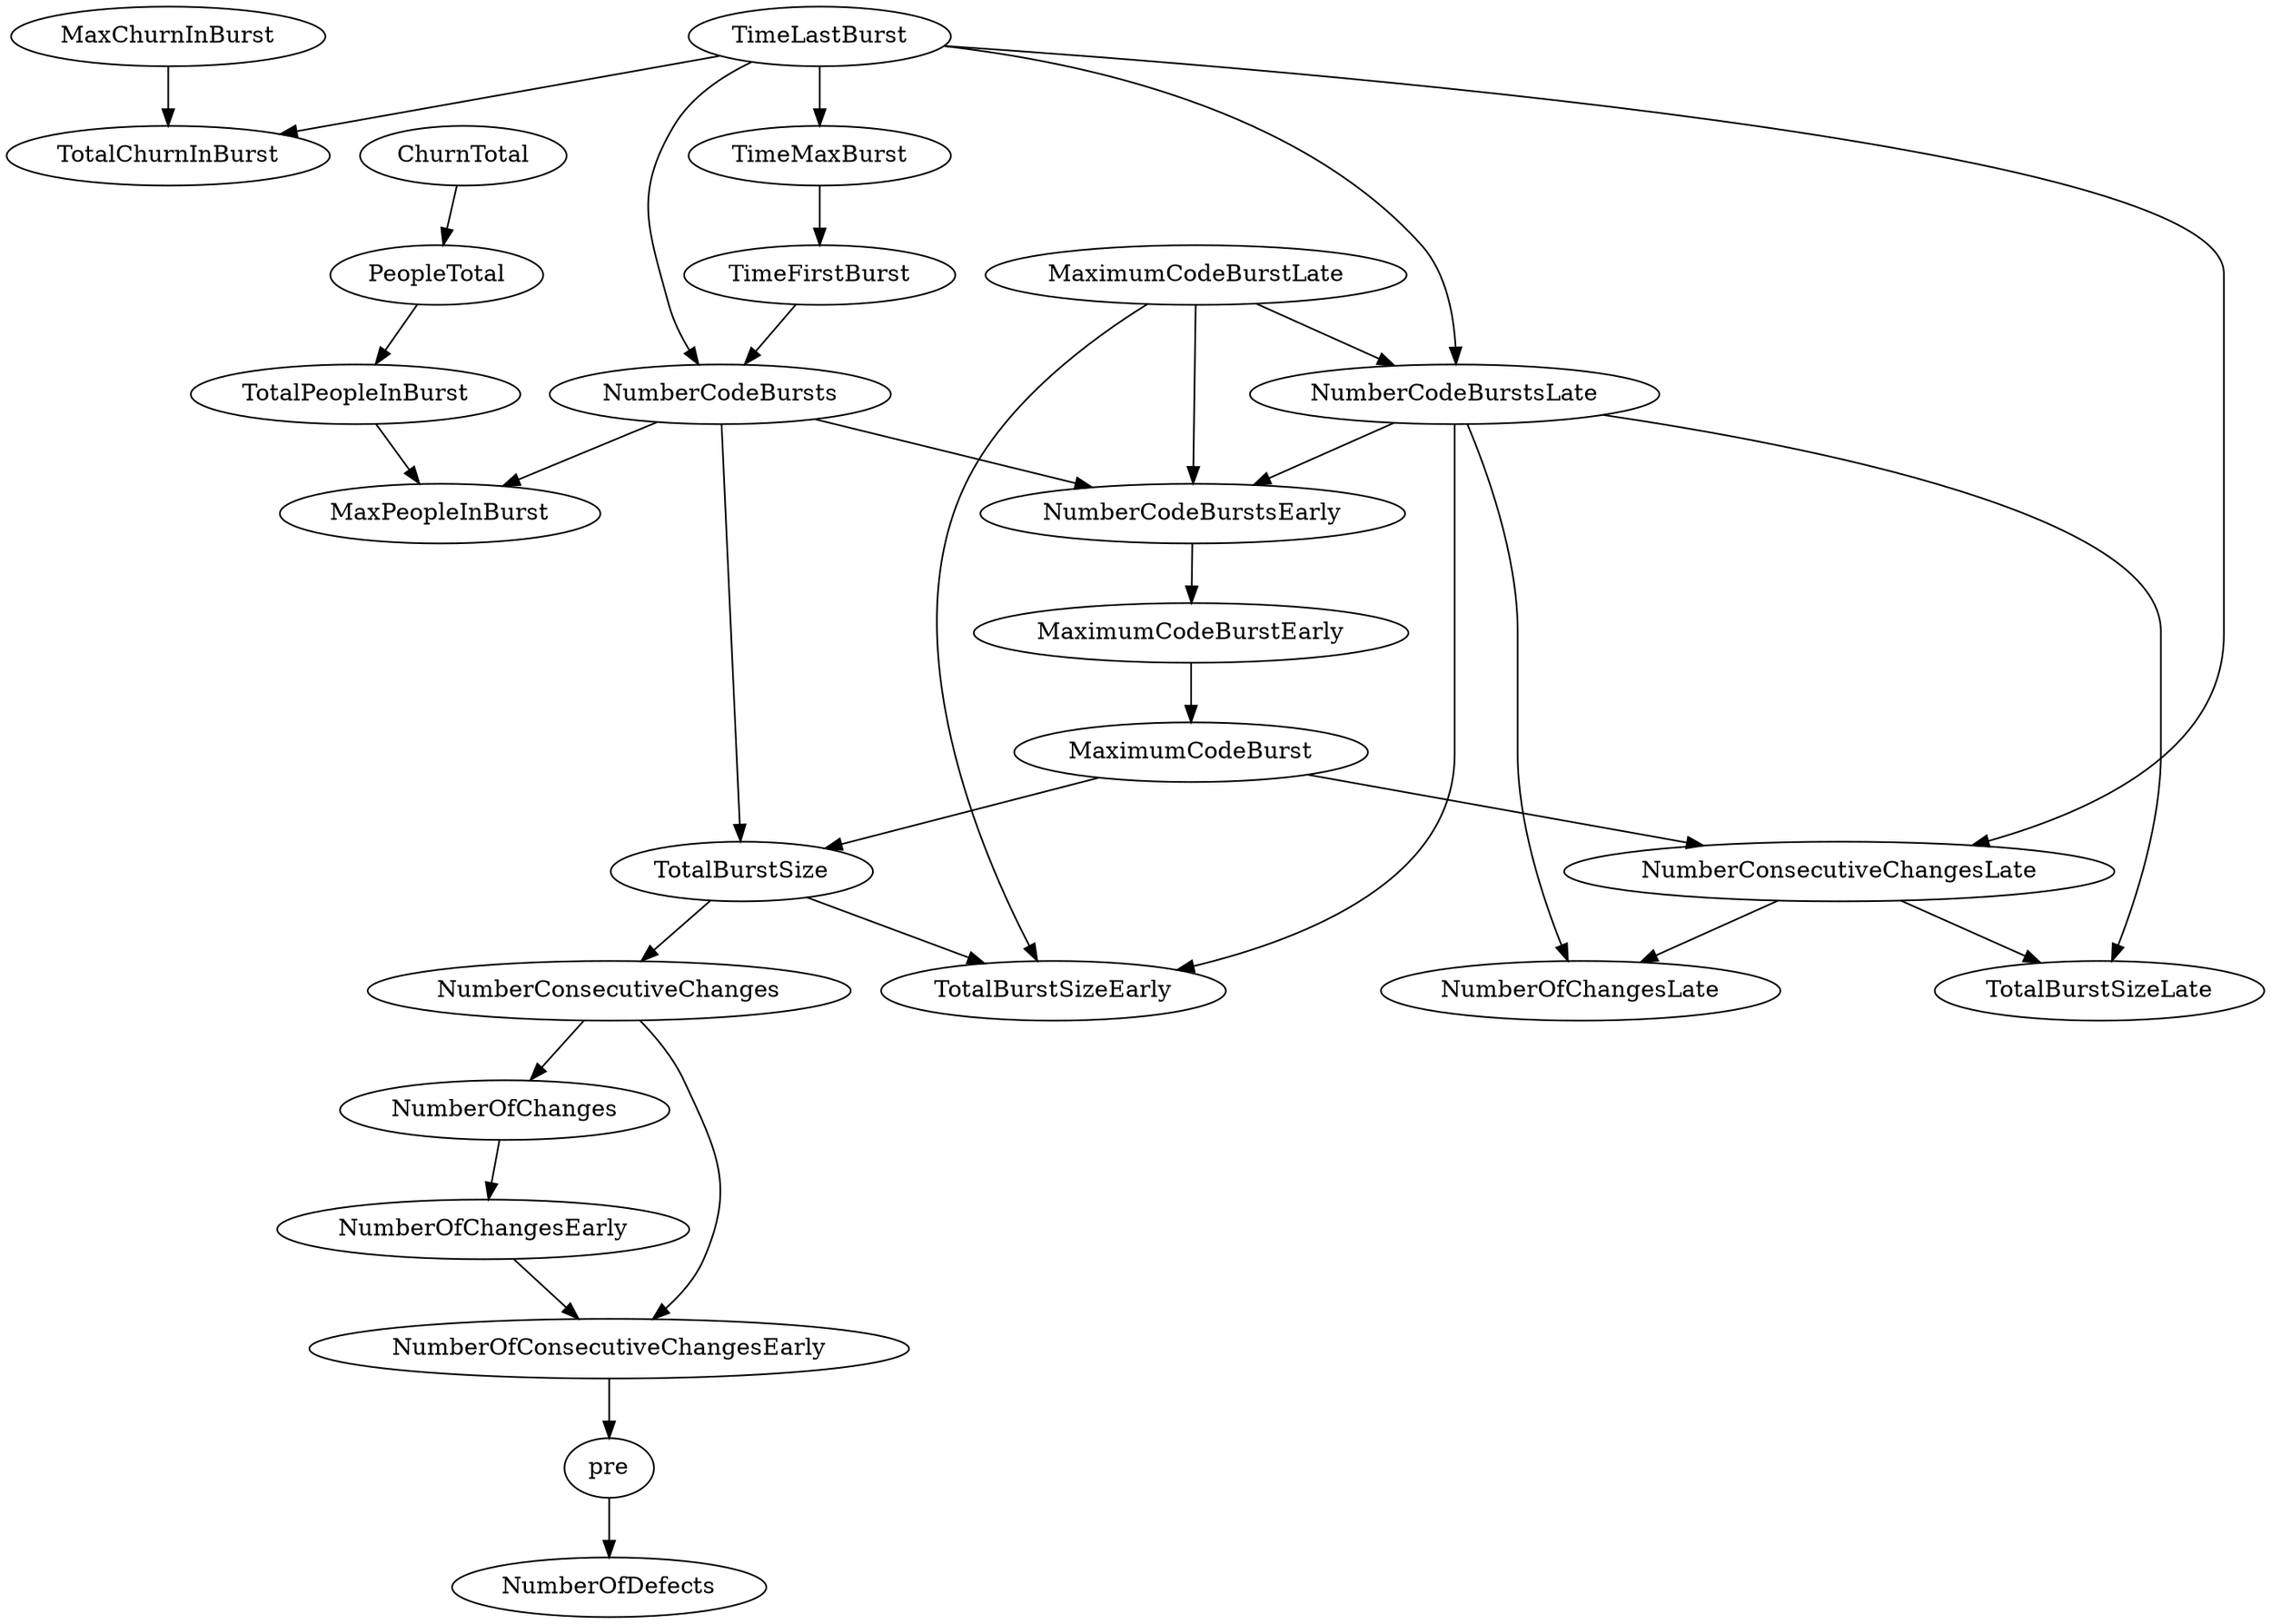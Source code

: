digraph {
   TotalPeopleInBurst;
   MaximumCodeBurstLate;
   NumberOfChanges;
   MaxPeopleInBurst;
   TotalBurstSizeLate;
   NumberCodeBurstsLate;
   NumberOfChangesLate;
   NumberOfChangesEarly;
   MaxChurnInBurst;
   MaximumCodeBurstEarly;
   NumberCodeBurstsEarly;
   TimeFirstBurst;
   TotalChurnInBurst;
   ChurnTotal;
   MaximumCodeBurst;
   NumberOfConsecutiveChangesEarly;
   NumberConsecutiveChangesLate;
   TotalBurstSizeEarly;
   TotalBurstSize;
   TimeMaxBurst;
   NumberConsecutiveChanges;
   TimeLastBurst;
   NumberCodeBursts;
   PeopleTotal;
   pre;
   NumberOfDefects;
   TotalPeopleInBurst -> MaxPeopleInBurst;
   MaximumCodeBurstLate -> NumberCodeBurstsLate;
   MaximumCodeBurstLate -> NumberCodeBurstsEarly;
   MaximumCodeBurstLate -> TotalBurstSizeEarly;
   NumberOfChanges -> NumberOfChangesEarly;
   NumberCodeBurstsLate -> TotalBurstSizeLate;
   NumberCodeBurstsLate -> NumberOfChangesLate;
   NumberCodeBurstsLate -> NumberCodeBurstsEarly;
   NumberCodeBurstsLate -> TotalBurstSizeEarly;
   NumberOfChangesEarly -> NumberOfConsecutiveChangesEarly;
   MaxChurnInBurst -> TotalChurnInBurst;
   MaximumCodeBurstEarly -> MaximumCodeBurst;
   NumberCodeBurstsEarly -> MaximumCodeBurstEarly;
   TimeFirstBurst -> NumberCodeBursts;
   ChurnTotal -> PeopleTotal;
   MaximumCodeBurst -> NumberConsecutiveChangesLate;
   MaximumCodeBurst -> TotalBurstSize;
   NumberOfConsecutiveChangesEarly -> pre;
   NumberConsecutiveChangesLate -> TotalBurstSizeLate;
   NumberConsecutiveChangesLate -> NumberOfChangesLate;
   TotalBurstSize -> TotalBurstSizeEarly;
   TotalBurstSize -> NumberConsecutiveChanges;
   TimeMaxBurst -> TimeFirstBurst;
   NumberConsecutiveChanges -> NumberOfChanges;
   NumberConsecutiveChanges -> NumberOfConsecutiveChangesEarly;
   TimeLastBurst -> NumberCodeBurstsLate;
   TimeLastBurst -> TotalChurnInBurst;
   TimeLastBurst -> NumberConsecutiveChangesLate;
   TimeLastBurst -> TimeMaxBurst;
   TimeLastBurst -> NumberCodeBursts;
   NumberCodeBursts -> MaxPeopleInBurst;
   NumberCodeBursts -> NumberCodeBurstsEarly;
   NumberCodeBursts -> TotalBurstSize;
   PeopleTotal -> TotalPeopleInBurst;
   pre -> NumberOfDefects;
}
